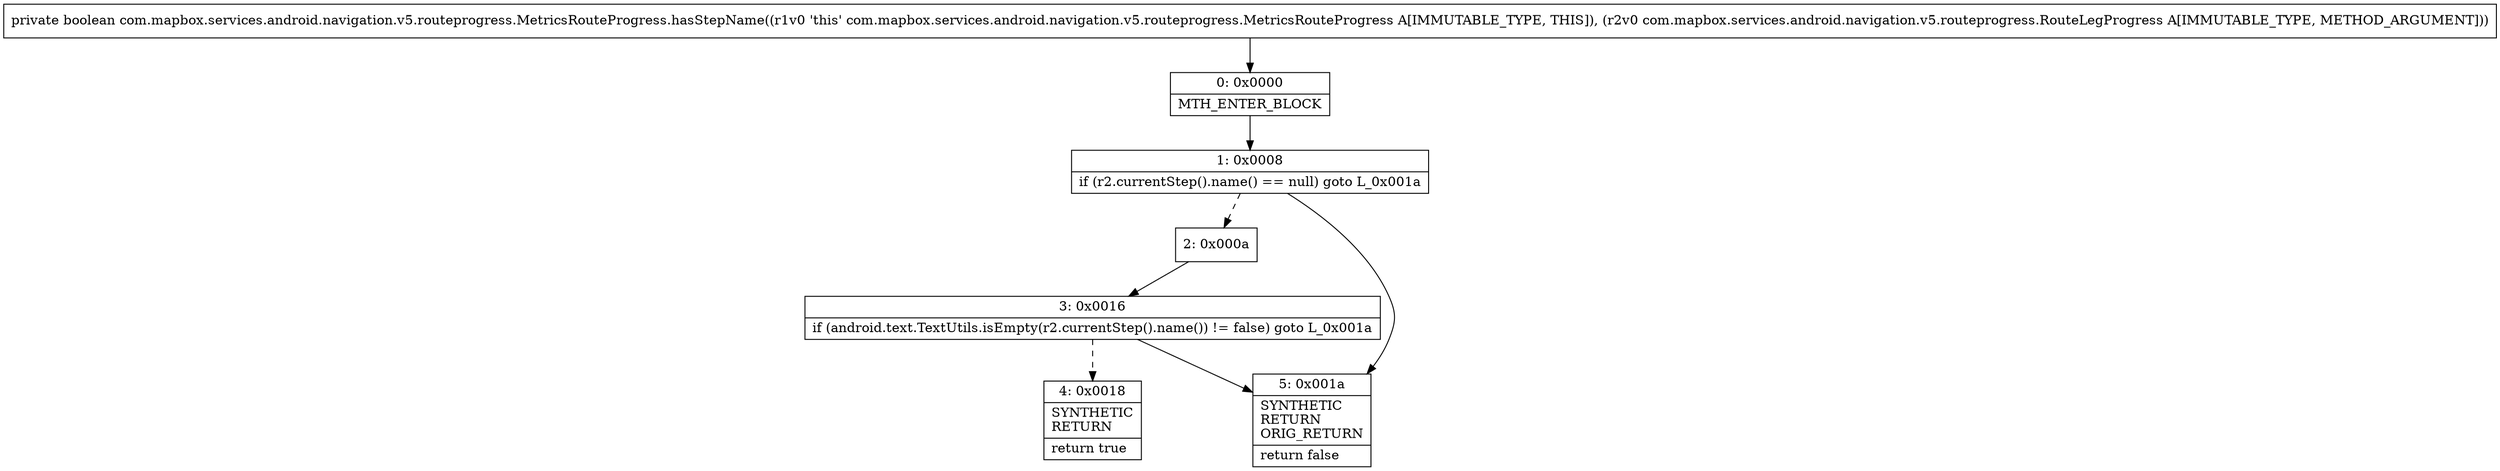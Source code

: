 digraph "CFG forcom.mapbox.services.android.navigation.v5.routeprogress.MetricsRouteProgress.hasStepName(Lcom\/mapbox\/services\/android\/navigation\/v5\/routeprogress\/RouteLegProgress;)Z" {
Node_0 [shape=record,label="{0\:\ 0x0000|MTH_ENTER_BLOCK\l}"];
Node_1 [shape=record,label="{1\:\ 0x0008|if (r2.currentStep().name() == null) goto L_0x001a\l}"];
Node_2 [shape=record,label="{2\:\ 0x000a}"];
Node_3 [shape=record,label="{3\:\ 0x0016|if (android.text.TextUtils.isEmpty(r2.currentStep().name()) != false) goto L_0x001a\l}"];
Node_4 [shape=record,label="{4\:\ 0x0018|SYNTHETIC\lRETURN\l|return true\l}"];
Node_5 [shape=record,label="{5\:\ 0x001a|SYNTHETIC\lRETURN\lORIG_RETURN\l|return false\l}"];
MethodNode[shape=record,label="{private boolean com.mapbox.services.android.navigation.v5.routeprogress.MetricsRouteProgress.hasStepName((r1v0 'this' com.mapbox.services.android.navigation.v5.routeprogress.MetricsRouteProgress A[IMMUTABLE_TYPE, THIS]), (r2v0 com.mapbox.services.android.navigation.v5.routeprogress.RouteLegProgress A[IMMUTABLE_TYPE, METHOD_ARGUMENT])) }"];
MethodNode -> Node_0;
Node_0 -> Node_1;
Node_1 -> Node_2[style=dashed];
Node_1 -> Node_5;
Node_2 -> Node_3;
Node_3 -> Node_4[style=dashed];
Node_3 -> Node_5;
}

